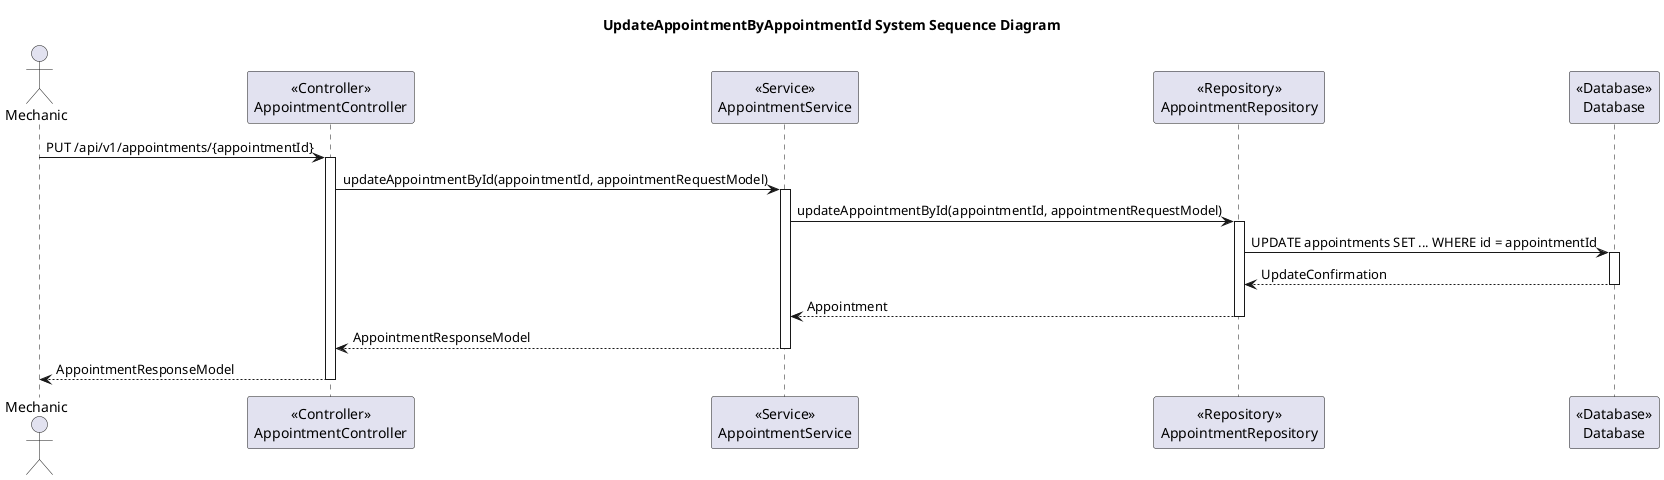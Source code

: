 @startuml
title UpdateAppointmentByAppointmentId System Sequence Diagram

actor Mechanic

participant AppointmentController as "<<Controller>>\nAppointmentController"
participant AppointmentService as "<<Service>>\nAppointmentService"
participant AppointmentRepository as "<<Repository>>\nAppointmentRepository"
participant Database as "<<Database>>\nDatabase"

Mechanic -> AppointmentController: PUT /api/v1/appointments/{appointmentId}
activate AppointmentController

AppointmentController -> AppointmentService: updateAppointmentById(appointmentId, appointmentRequestModel)
activate AppointmentService

AppointmentService -> AppointmentRepository: updateAppointmentById(appointmentId, appointmentRequestModel)
activate AppointmentRepository

AppointmentRepository -> Database: UPDATE appointments SET ... WHERE id = appointmentId
activate Database

Database --> AppointmentRepository: UpdateConfirmation
deactivate Database

AppointmentRepository --> AppointmentService: Appointment
deactivate AppointmentRepository

AppointmentService --> AppointmentController: AppointmentResponseModel
deactivate AppointmentService

AppointmentController --> Mechanic: AppointmentResponseModel
deactivate AppointmentController
@enduml

